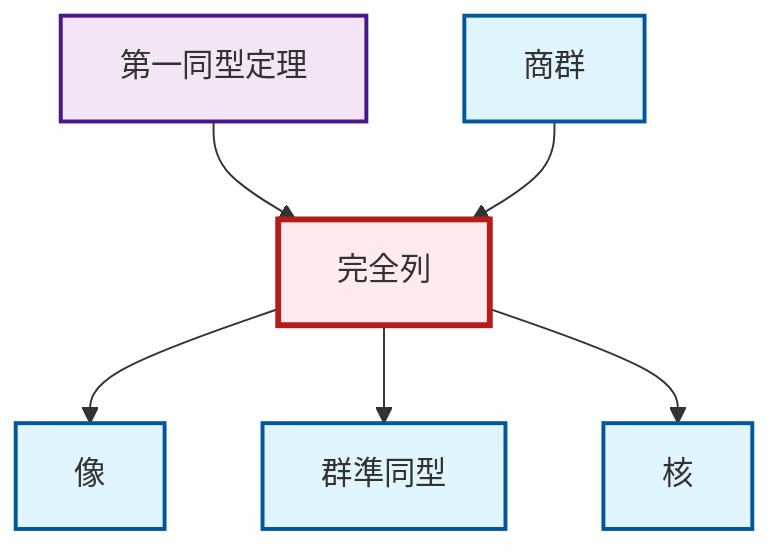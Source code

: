 graph TD
    classDef definition fill:#e1f5fe,stroke:#01579b,stroke-width:2px
    classDef theorem fill:#f3e5f5,stroke:#4a148c,stroke-width:2px
    classDef axiom fill:#fff3e0,stroke:#e65100,stroke-width:2px
    classDef example fill:#e8f5e9,stroke:#1b5e20,stroke-width:2px
    classDef current fill:#ffebee,stroke:#b71c1c,stroke-width:3px
    def-homomorphism["群準同型"]:::definition
    def-image["像"]:::definition
    def-kernel["核"]:::definition
    def-exact-sequence["完全列"]:::definition
    thm-first-isomorphism["第一同型定理"]:::theorem
    def-quotient-group["商群"]:::definition
    thm-first-isomorphism --> def-exact-sequence
    def-exact-sequence --> def-image
    def-exact-sequence --> def-homomorphism
    def-exact-sequence --> def-kernel
    def-quotient-group --> def-exact-sequence
    class def-exact-sequence current